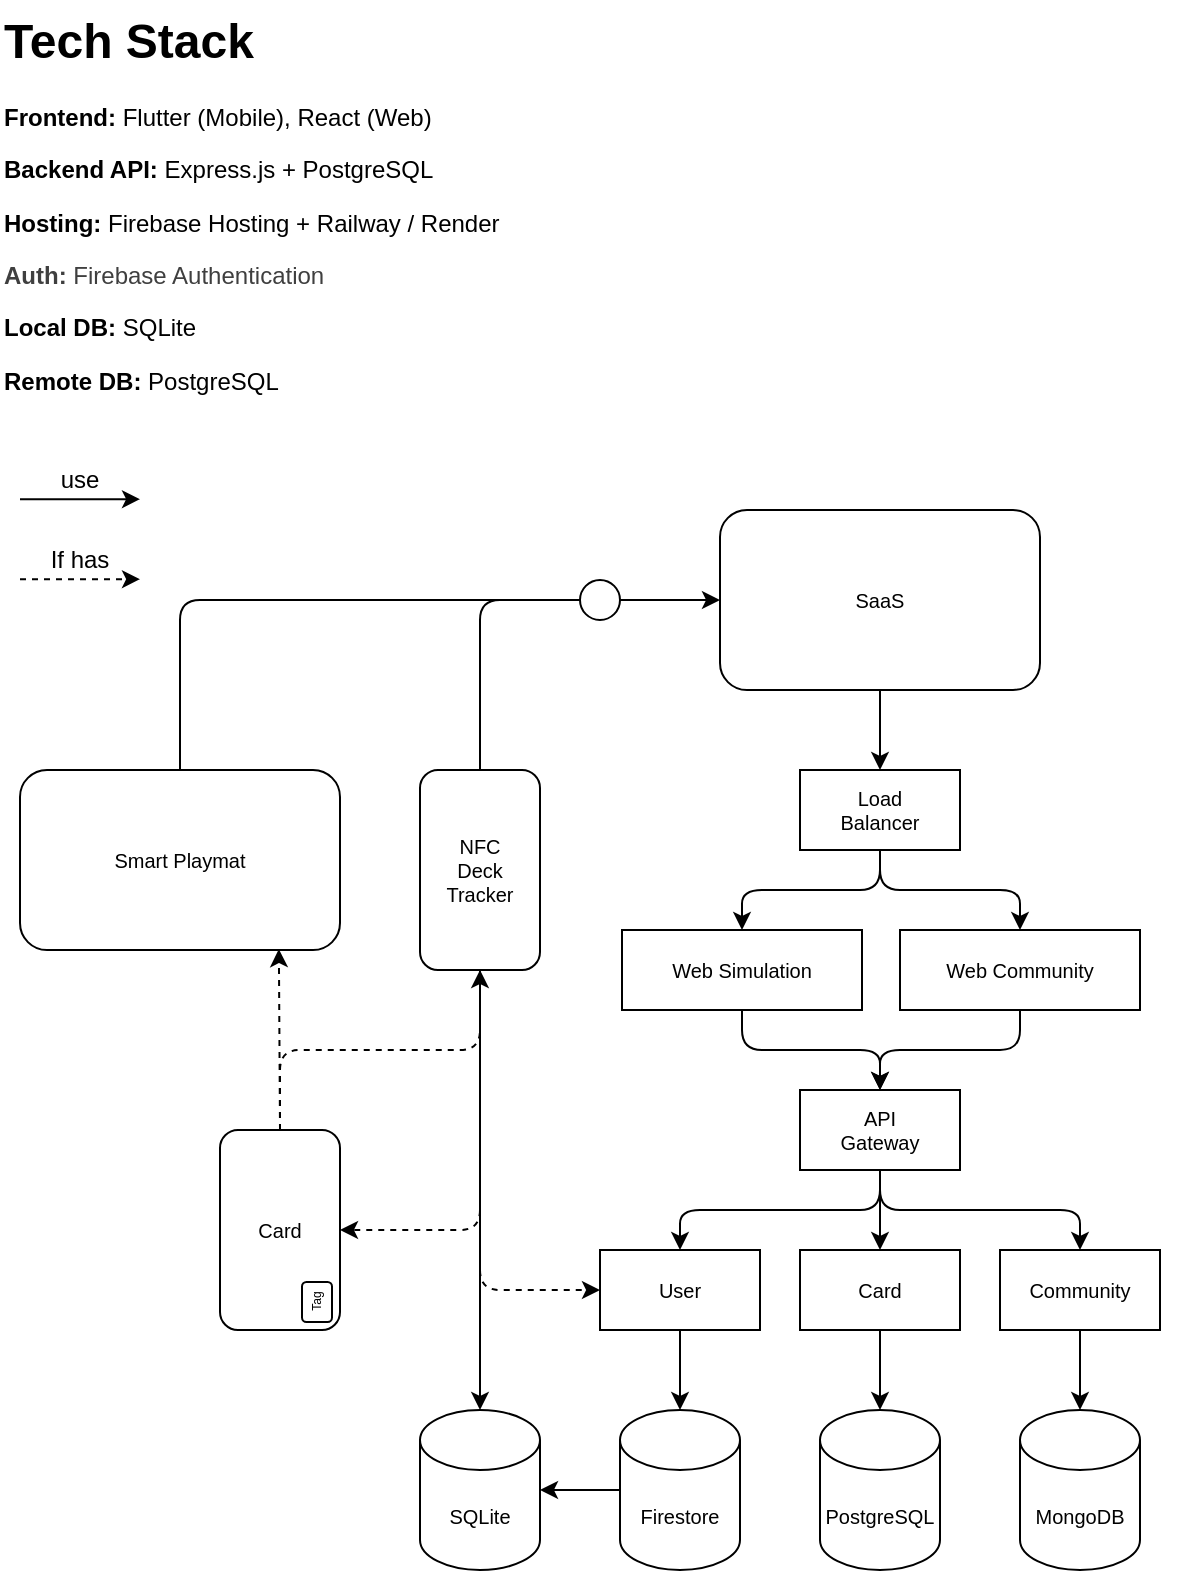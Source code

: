<mxfile>
    <diagram name="Page-1" id="g_gWpDUZKRiQf-I3umN-">
        <mxGraphModel dx="473" dy="421" grid="1" gridSize="10" guides="1" tooltips="1" connect="1" arrows="1" fold="1" page="1" pageScale="1" pageWidth="850" pageHeight="1100" math="0" shadow="0">
            <root>
                <mxCell id="0"/>
                <mxCell id="1" parent="0"/>
                <mxCell id="30" value="" style="group;fontSize=10;" parent="1" vertex="1" connectable="0">
                    <mxGeometry x="240" y="595" width="60" height="100" as="geometry"/>
                </mxCell>
                <mxCell id="26" value="Card" style="rounded=1;whiteSpace=wrap;html=1;container=0;fontSize=10;" parent="30" vertex="1">
                    <mxGeometry width="60" height="100" as="geometry"/>
                </mxCell>
                <mxCell id="27" value="" style="rounded=1;whiteSpace=wrap;html=1;rotation=0;fontSize=10;" parent="30" vertex="1">
                    <mxGeometry x="41" y="76" width="15" height="20" as="geometry"/>
                </mxCell>
                <mxCell id="28" value="Tag" style="text;strokeColor=none;fillColor=none;align=center;verticalAlign=middle;spacingLeft=0;spacingRight=0;overflow=hidden;points=[[0,0.5],[1,0.5]];portConstraint=eastwest;rotatable=0;whiteSpace=wrap;html=1;fontSize=6;spacing=0;rotation=-90;" parent="30" vertex="1">
                    <mxGeometry x="38.5" y="81" width="20" height="10" as="geometry"/>
                </mxCell>
                <mxCell id="148" style="edgeStyle=orthogonalEdgeStyle;html=1;entryX=0;entryY=0.5;entryDx=0;entryDy=0;exitX=0.5;exitY=0;exitDx=0;exitDy=0;endArrow=none;endFill=0;fontSize=10;" parent="1" source="38" target="144" edge="1">
                    <mxGeometry relative="1" as="geometry"/>
                </mxCell>
                <mxCell id="38" value="Smart Playmat" style="rounded=1;whiteSpace=wrap;html=1;container=0;fontSize=10;" parent="1" vertex="1">
                    <mxGeometry x="140" y="415" width="160" height="90" as="geometry"/>
                </mxCell>
                <mxCell id="43" value="&lt;span style=&quot;color: rgb(0, 0, 0);&quot;&gt;MongoDB&lt;/span&gt;" style="shape=cylinder3;whiteSpace=wrap;html=1;boundedLbl=1;backgroundOutline=1;size=15;fontSize=10;" parent="1" vertex="1">
                    <mxGeometry x="640" y="735" width="60" height="80" as="geometry"/>
                </mxCell>
                <mxCell id="122" style="edgeStyle=orthogonalEdgeStyle;html=1;entryX=0;entryY=0.5;entryDx=0;entryDy=0;exitX=0.5;exitY=1;exitDx=0;exitDy=0;fontSize=10;dashed=1;" parent="1" source="29" target="129" edge="1">
                    <mxGeometry relative="1" as="geometry"/>
                </mxCell>
                <mxCell id="127" style="edgeStyle=orthogonalEdgeStyle;html=1;entryX=1;entryY=0.5;entryDx=0;entryDy=0;exitX=0.5;exitY=1;exitDx=0;exitDy=0;fontSize=10;dashed=1;" parent="1" source="29" target="26" edge="1">
                    <mxGeometry relative="1" as="geometry"/>
                </mxCell>
                <mxCell id="147" style="edgeStyle=orthogonalEdgeStyle;html=1;entryX=0;entryY=0.5;entryDx=0;entryDy=0;exitX=0.5;exitY=0;exitDx=0;exitDy=0;endArrow=none;endFill=0;fontSize=10;" parent="1" source="29" target="144" edge="1">
                    <mxGeometry relative="1" as="geometry"/>
                </mxCell>
                <mxCell id="29" value="NFC&lt;div&gt;Deck&lt;br&gt;Tracker&lt;/div&gt;" style="rounded=1;whiteSpace=wrap;html=1;container=0;fontSize=10;" parent="1" vertex="1">
                    <mxGeometry x="340" y="415" width="60" height="100" as="geometry"/>
                </mxCell>
                <mxCell id="47" value="SQLite" style="shape=cylinder3;whiteSpace=wrap;html=1;boundedLbl=1;backgroundOutline=1;size=15;fontSize=10;" parent="1" vertex="1">
                    <mxGeometry x="340" y="735" width="60" height="80" as="geometry"/>
                </mxCell>
                <mxCell id="63" value="&lt;span style=&quot;color: rgb(0, 0, 0);&quot;&gt;Community&lt;/span&gt;" style="rounded=0;whiteSpace=wrap;html=1;fontSize=10;" parent="1" vertex="1">
                    <mxGeometry x="630" y="655" width="80" height="40" as="geometry"/>
                </mxCell>
                <mxCell id="69" value="Firestore" style="shape=cylinder3;whiteSpace=wrap;html=1;boundedLbl=1;backgroundOutline=1;size=15;fontSize=10;" parent="1" vertex="1">
                    <mxGeometry x="440" y="735" width="60" height="80" as="geometry"/>
                </mxCell>
                <mxCell id="83" style="edgeStyle=none;html=1;entryX=0.5;entryY=0;entryDx=0;entryDy=0;entryPerimeter=0;fontSize=10;" parent="1" source="63" target="43" edge="1">
                    <mxGeometry relative="1" as="geometry"/>
                </mxCell>
                <mxCell id="88" style="edgeStyle=none;html=1;entryX=0.5;entryY=0;entryDx=0;entryDy=0;exitX=0.5;exitY=1;exitDx=0;exitDy=0;fontSize=10;" parent="1" source="84" target="86" edge="1">
                    <mxGeometry relative="1" as="geometry"/>
                </mxCell>
                <mxCell id="84" value="SaaS" style="rounded=1;whiteSpace=wrap;html=1;container=0;fontSize=10;" parent="1" vertex="1">
                    <mxGeometry x="490" y="285" width="160" height="90" as="geometry"/>
                </mxCell>
                <mxCell id="106" style="edgeStyle=orthogonalEdgeStyle;html=1;entryX=0.5;entryY=0;entryDx=0;entryDy=0;exitX=0.5;exitY=1;exitDx=0;exitDy=0;fontSize=10;" parent="1" source="86" target="101" edge="1">
                    <mxGeometry relative="1" as="geometry"/>
                </mxCell>
                <mxCell id="142" style="edgeStyle=orthogonalEdgeStyle;html=1;entryX=0.5;entryY=0;entryDx=0;entryDy=0;fontSize=10;" parent="1" source="86" target="128" edge="1">
                    <mxGeometry relative="1" as="geometry"/>
                </mxCell>
                <mxCell id="86" value="&lt;span style=&quot;color: rgb(0, 0, 0);&quot;&gt;Load&lt;/span&gt;&lt;div&gt;&lt;span style=&quot;color: rgb(0, 0, 0);&quot;&gt;Balancer&lt;/span&gt;&lt;/div&gt;" style="rounded=0;whiteSpace=wrap;html=1;fontSize=10;" parent="1" vertex="1">
                    <mxGeometry x="530" y="415" width="80" height="40" as="geometry"/>
                </mxCell>
                <mxCell id="97" style="edgeStyle=orthogonalEdgeStyle;html=1;entryX=0.5;entryY=0;entryDx=0;entryDy=0;exitX=0.5;exitY=1;exitDx=0;exitDy=0;fontSize=10;" parent="1" source="87" target="63" edge="1">
                    <mxGeometry relative="1" as="geometry"/>
                </mxCell>
                <mxCell id="98" style="html=1;entryX=0.5;entryY=0;entryDx=0;entryDy=0;exitX=0.5;exitY=1;exitDx=0;exitDy=0;edgeStyle=orthogonalEdgeStyle;fontSize=10;" parent="1" source="87" target="92" edge="1">
                    <mxGeometry relative="1" as="geometry"/>
                </mxCell>
                <mxCell id="143" style="edgeStyle=orthogonalEdgeStyle;html=1;entryX=0.5;entryY=0;entryDx=0;entryDy=0;exitX=0.5;exitY=1;exitDx=0;exitDy=0;fontSize=10;" parent="1" source="87" target="129" edge="1">
                    <mxGeometry relative="1" as="geometry">
                        <mxPoint x="510" y="600" as="targetPoint"/>
                    </mxGeometry>
                </mxCell>
                <mxCell id="87" value="API&lt;div&gt;Gateway&lt;/div&gt;" style="rounded=0;whiteSpace=wrap;html=1;fontSize=10;" parent="1" vertex="1">
                    <mxGeometry x="530" y="575" width="80" height="40" as="geometry"/>
                </mxCell>
                <mxCell id="92" value="&lt;span style=&quot;color: rgb(0, 0, 0);&quot;&gt;&lt;span style=&quot;color: rgb(0, 0, 0);&quot;&gt;Card&lt;/span&gt;&lt;/span&gt;" style="rounded=0;whiteSpace=wrap;html=1;fontSize=10;" parent="1" vertex="1">
                    <mxGeometry x="530" y="655" width="80" height="40" as="geometry"/>
                </mxCell>
                <mxCell id="93" value="&lt;span style=&quot;color: rgb(0, 0, 0);&quot;&gt;PostgreSQL&lt;/span&gt;" style="shape=cylinder3;whiteSpace=wrap;html=1;boundedLbl=1;backgroundOutline=1;size=15;fontSize=10;" parent="1" vertex="1">
                    <mxGeometry x="540" y="735" width="60" height="80" as="geometry"/>
                </mxCell>
                <mxCell id="94" style="edgeStyle=none;html=1;entryX=0.5;entryY=0;entryDx=0;entryDy=0;entryPerimeter=0;fontSize=10;" parent="1" source="92" target="93" edge="1">
                    <mxGeometry relative="1" as="geometry"/>
                </mxCell>
                <mxCell id="123" style="edgeStyle=orthogonalEdgeStyle;html=1;entryX=0.5;entryY=0;entryDx=0;entryDy=0;exitX=0.5;exitY=1;exitDx=0;exitDy=0;fontSize=10;" parent="1" source="101" target="87" edge="1">
                    <mxGeometry relative="1" as="geometry"/>
                </mxCell>
                <mxCell id="101" value="&lt;span style=&quot;color: rgb(0, 0, 0);&quot;&gt;Web&amp;nbsp;&lt;/span&gt;&lt;span style=&quot;color: rgb(0, 0, 0);&quot;&gt;Community&lt;/span&gt;" style="rounded=0;whiteSpace=wrap;html=1;fontSize=10;" parent="1" vertex="1">
                    <mxGeometry x="580" y="495" width="120" height="40" as="geometry"/>
                </mxCell>
                <mxCell id="141" style="edgeStyle=orthogonalEdgeStyle;html=1;entryX=0.5;entryY=0;entryDx=0;entryDy=0;exitX=0.5;exitY=1;exitDx=0;exitDy=0;fontSize=10;" parent="1" source="128" target="87" edge="1">
                    <mxGeometry relative="1" as="geometry"/>
                </mxCell>
                <mxCell id="128" value="&lt;span style=&quot;color: rgb(0, 0, 0);&quot;&gt;Web&amp;nbsp;&lt;/span&gt;&lt;span style=&quot;color: rgb(0, 0, 0);&quot;&gt;Simulation&lt;/span&gt;" style="rounded=0;whiteSpace=wrap;html=1;fontSize=10;" parent="1" vertex="1">
                    <mxGeometry x="441" y="495" width="120" height="40" as="geometry"/>
                </mxCell>
                <mxCell id="129" value="&lt;span style=&quot;color: rgb(0, 0, 0);&quot;&gt;User&lt;/span&gt;" style="rounded=0;whiteSpace=wrap;html=1;fontSize=10;" parent="1" vertex="1">
                    <mxGeometry x="430" y="655" width="80" height="40" as="geometry"/>
                </mxCell>
                <mxCell id="131" style="edgeStyle=none;html=1;entryX=0.5;entryY=0;entryDx=0;entryDy=0;entryPerimeter=0;fontSize=10;" parent="1" source="129" target="69" edge="1">
                    <mxGeometry relative="1" as="geometry"/>
                </mxCell>
                <mxCell id="132" style="edgeStyle=none;html=1;entryX=1;entryY=0.5;entryDx=0;entryDy=0;entryPerimeter=0;fontSize=10;" parent="1" source="69" target="47" edge="1">
                    <mxGeometry relative="1" as="geometry"/>
                </mxCell>
                <mxCell id="133" style="edgeStyle=none;html=1;entryX=0.5;entryY=0;entryDx=0;entryDy=0;entryPerimeter=0;fontSize=10;" parent="1" source="29" target="47" edge="1">
                    <mxGeometry relative="1" as="geometry"/>
                </mxCell>
                <mxCell id="134" style="edgeStyle=none;html=1;entryX=0.809;entryY=0.995;entryDx=0;entryDy=0;entryPerimeter=0;exitX=0.5;exitY=0;exitDx=0;exitDy=0;fontSize=10;dashed=1;" parent="1" source="26" target="38" edge="1">
                    <mxGeometry relative="1" as="geometry"/>
                </mxCell>
                <mxCell id="145" style="edgeStyle=none;html=1;entryX=0;entryY=0.5;entryDx=0;entryDy=0;fontSize=10;" parent="1" source="144" target="84" edge="1">
                    <mxGeometry relative="1" as="geometry"/>
                </mxCell>
                <mxCell id="144" value="" style="ellipse;whiteSpace=wrap;html=1;aspect=fixed;fontSize=10;" parent="1" vertex="1">
                    <mxGeometry x="420" y="320" width="20" height="20" as="geometry"/>
                </mxCell>
                <mxCell id="149" style="edgeStyle=orthogonalEdgeStyle;html=1;entryX=0.5;entryY=1;entryDx=0;entryDy=0;exitX=0.5;exitY=0;exitDx=0;exitDy=0;fontSize=10;dashed=1;" parent="1" source="26" target="29" edge="1">
                    <mxGeometry relative="1" as="geometry"/>
                </mxCell>
                <mxCell id="159" value="&lt;h1 style=&quot;margin-top: 0px;&quot;&gt;Tech Stack&lt;/h1&gt;&lt;p&gt;&lt;strong style=&quot;background-color: transparent;&quot; data-end=&quot;2201&quot; data-start=&quot;2189&quot;&gt;Frontend&lt;/strong&gt;&lt;span style=&quot;background-color: transparent;&quot;&gt;: &lt;span style=&quot;font-weight: normal;&quot;&gt;Flutter (Mobile), React (Web)&lt;/span&gt;&lt;/span&gt;&lt;/p&gt;&lt;p&gt;&lt;strong data-end=&quot;2358&quot; data-start=&quot;2343&quot;&gt;Backend API&lt;/strong&gt;: &lt;span style=&quot;font-weight: normal;&quot;&gt;Express.js + PostgreSQL&lt;/span&gt;&lt;/p&gt;&lt;p&gt;&lt;strong data-end=&quot;2445&quot; data-start=&quot;2434&quot;&gt;Hosting&lt;/strong&gt;: &lt;span style=&quot;font-weight: normal;&quot;&gt;Firebase Hosting + Railway / Render&lt;/span&gt;&lt;/p&gt;&lt;p&gt;&lt;strong data-end=&quot;2247&quot; data-start=&quot;2235&quot;&gt;&lt;strong style=&quot;color: rgb(63, 63, 63);&quot; data-end=&quot;2294&quot; data-start=&quot;2286&quot;&gt;Auth&lt;/strong&gt;&lt;span style=&quot;color: rgb(63, 63, 63);&quot;&gt;:&amp;nbsp;&lt;/span&gt;&lt;span style=&quot;color: rgb(63, 63, 63); font-weight: normal;&quot;&gt;Firebase Authentication&lt;/span&gt;&lt;/strong&gt;&lt;/p&gt;&lt;p&gt;&lt;strong data-end=&quot;2247&quot; data-start=&quot;2235&quot;&gt;Local DB&lt;/strong&gt;: &lt;span style=&quot;font-weight: normal;&quot;&gt;SQLite&lt;/span&gt;&lt;/p&gt;&lt;p&gt;&lt;strong data-end=&quot;2271&quot; data-start=&quot;2258&quot;&gt;Remote DB&lt;/strong&gt;: &lt;span style=&quot;font-weight: normal;&quot;&gt;PostgreSQL&lt;/span&gt;&lt;/p&gt;" style="text;html=1;whiteSpace=wrap;overflow=hidden;rounded=0;fontStyle=1;" parent="1" vertex="1">
                    <mxGeometry x="130" y="30" width="600" height="215" as="geometry"/>
                </mxCell>
                <mxCell id="160" value="" style="endArrow=classic;html=1;dashed=1;" parent="1" edge="1">
                    <mxGeometry width="50" height="50" relative="1" as="geometry">
                        <mxPoint x="140" y="319.57" as="sourcePoint"/>
                        <mxPoint x="200" y="319.57" as="targetPoint"/>
                    </mxGeometry>
                </mxCell>
                <mxCell id="161" value="" style="endArrow=classic;html=1;" parent="1" edge="1">
                    <mxGeometry width="50" height="50" relative="1" as="geometry">
                        <mxPoint x="140" y="279.57" as="sourcePoint"/>
                        <mxPoint x="200" y="279.57" as="targetPoint"/>
                    </mxGeometry>
                </mxCell>
                <mxCell id="162" value="If has" style="text;html=1;align=center;verticalAlign=middle;whiteSpace=wrap;rounded=0;" parent="1" vertex="1">
                    <mxGeometry x="140" y="299.57" width="60" height="20" as="geometry"/>
                </mxCell>
                <mxCell id="163" value="use" style="text;html=1;align=center;verticalAlign=middle;whiteSpace=wrap;rounded=0;" parent="1" vertex="1">
                    <mxGeometry x="140" y="259.57" width="60" height="20" as="geometry"/>
                </mxCell>
            </root>
        </mxGraphModel>
    </diagram>
</mxfile>